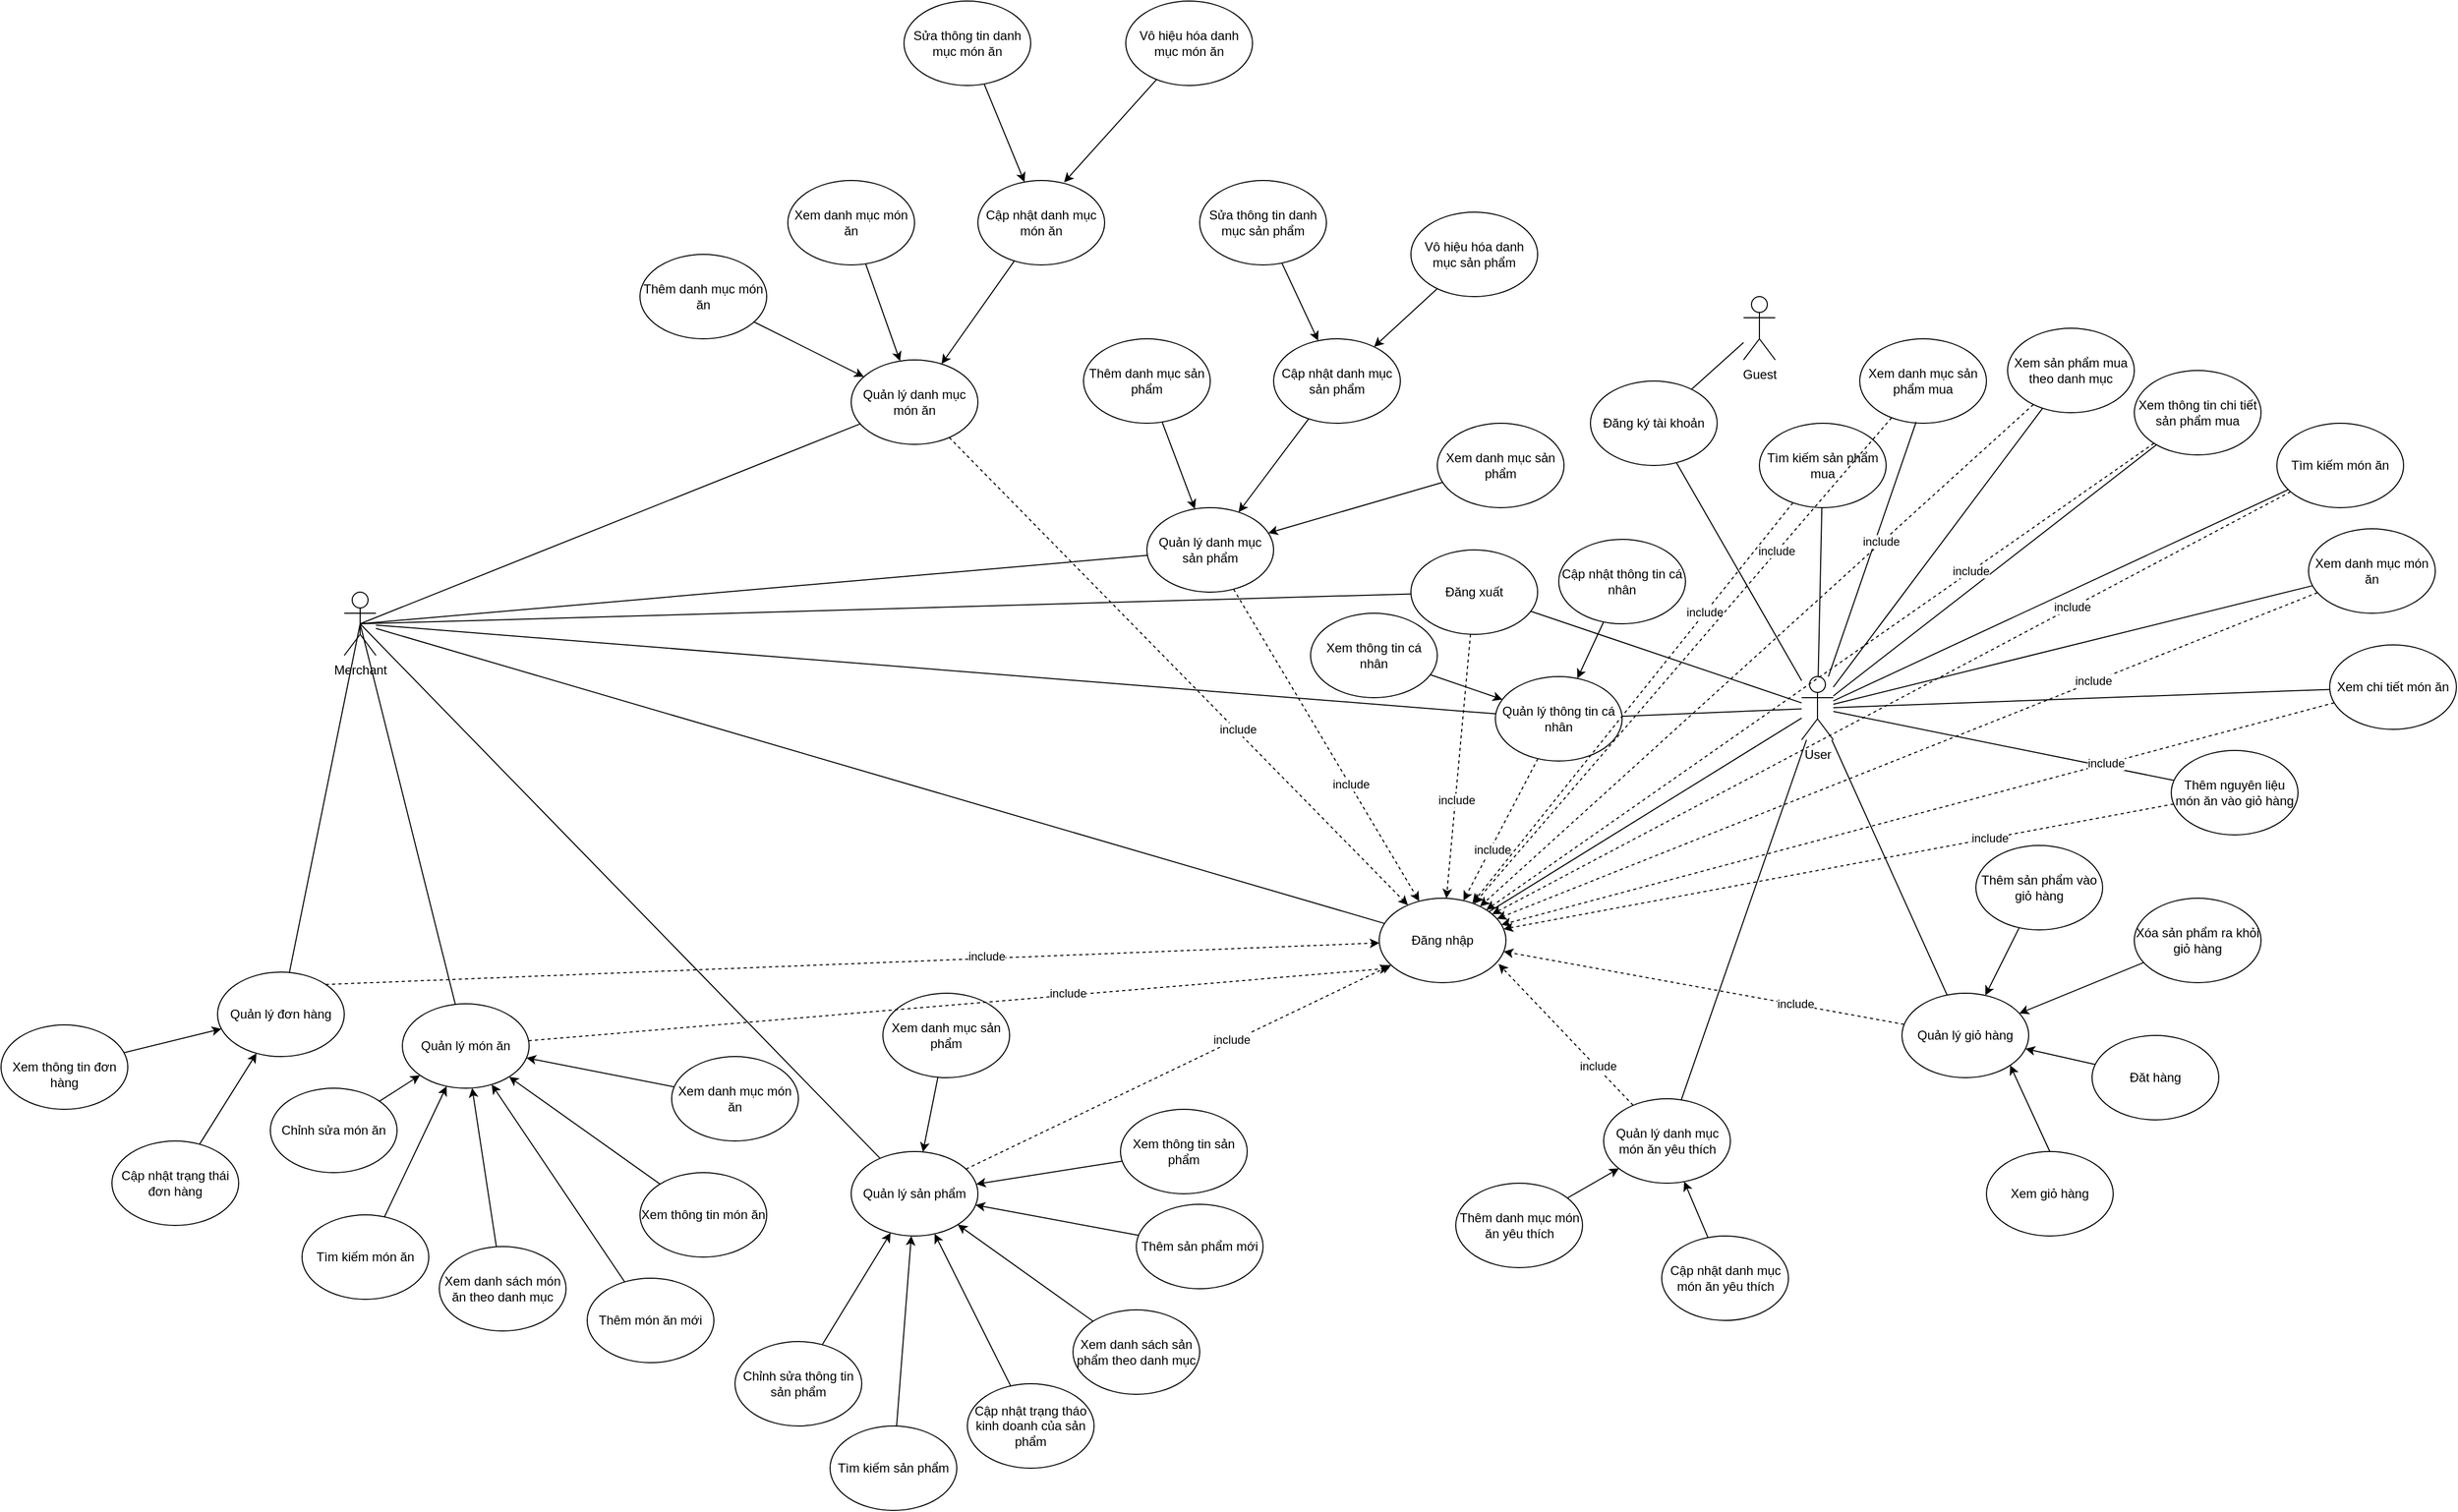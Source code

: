 <mxfile version="16.0.0" type="device"><diagram id="dLv-zvUapg1ErP5hRxUL" name="Page-1"><mxGraphModel dx="2333" dy="1916" grid="1" gridSize="10" guides="1" tooltips="1" connect="1" arrows="1" fold="1" page="1" pageScale="1" pageWidth="850" pageHeight="1100" math="0" shadow="0"><root><mxCell id="0"/><mxCell id="1" parent="0"/><mxCell id="MCOtNO1sKdTOLwMPds8Q-1" value="User" style="shape=umlActor;verticalLabelPosition=bottom;verticalAlign=top;html=1;outlineConnect=0;" vertex="1" parent="1"><mxGeometry x="1500" y="420" width="30" height="60" as="geometry"/></mxCell><mxCell id="MCOtNO1sKdTOLwMPds8Q-4" value="Guest" style="shape=umlActor;verticalLabelPosition=bottom;verticalAlign=top;html=1;outlineConnect=0;" vertex="1" parent="1"><mxGeometry x="1445" y="60" width="30" height="60" as="geometry"/></mxCell><mxCell id="MCOtNO1sKdTOLwMPds8Q-5" value="Merchant" style="shape=umlActor;verticalLabelPosition=bottom;verticalAlign=top;html=1;outlineConnect=0;" vertex="1" parent="1"><mxGeometry x="120" y="340" width="30" height="60" as="geometry"/></mxCell><mxCell id="MCOtNO1sKdTOLwMPds8Q-7" value="Đăng ký tài khoản" style="ellipse;whiteSpace=wrap;html=1;" vertex="1" parent="1"><mxGeometry x="1300" y="140" width="120" height="80" as="geometry"/></mxCell><mxCell id="MCOtNO1sKdTOLwMPds8Q-11" value="Đăng nhập" style="ellipse;whiteSpace=wrap;html=1;" vertex="1" parent="1"><mxGeometry x="1100" y="630" width="120" height="80" as="geometry"/></mxCell><mxCell id="MCOtNO1sKdTOLwMPds8Q-16" value="" style="endArrow=none;html=1;rounded=0;" edge="1" parent="1" source="MCOtNO1sKdTOLwMPds8Q-7" target="MCOtNO1sKdTOLwMPds8Q-4"><mxGeometry width="50" height="50" relative="1" as="geometry"><mxPoint x="1870" y="360" as="sourcePoint"/><mxPoint x="1920" y="310" as="targetPoint"/></mxGeometry></mxCell><mxCell id="MCOtNO1sKdTOLwMPds8Q-17" value="" style="endArrow=none;html=1;rounded=0;" edge="1" parent="1" source="MCOtNO1sKdTOLwMPds8Q-5" target="MCOtNO1sKdTOLwMPds8Q-11"><mxGeometry width="50" height="50" relative="1" as="geometry"><mxPoint x="360" y="510" as="sourcePoint"/><mxPoint x="410" y="460" as="targetPoint"/></mxGeometry></mxCell><mxCell id="MCOtNO1sKdTOLwMPds8Q-18" value="Quản lý danh mục sản phẩm" style="ellipse;whiteSpace=wrap;html=1;" vertex="1" parent="1"><mxGeometry x="880" y="260" width="120" height="80" as="geometry"/></mxCell><mxCell id="MCOtNO1sKdTOLwMPds8Q-19" value="" style="endArrow=none;html=1;rounded=0;exitX=0.5;exitY=0.5;exitDx=0;exitDy=0;exitPerimeter=0;" edge="1" parent="1" source="MCOtNO1sKdTOLwMPds8Q-5" target="MCOtNO1sKdTOLwMPds8Q-18"><mxGeometry width="50" height="50" relative="1" as="geometry"><mxPoint x="360" y="510" as="sourcePoint"/><mxPoint x="410" y="460" as="targetPoint"/></mxGeometry></mxCell><mxCell id="MCOtNO1sKdTOLwMPds8Q-20" value="Quản lý sản phẩm" style="ellipse;whiteSpace=wrap;html=1;" vertex="1" parent="1"><mxGeometry x="600" y="870" width="120" height="80" as="geometry"/></mxCell><mxCell id="MCOtNO1sKdTOLwMPds8Q-21" value="Quản lý danh mục món ăn" style="ellipse;whiteSpace=wrap;html=1;" vertex="1" parent="1"><mxGeometry x="600" y="120" width="120" height="80" as="geometry"/></mxCell><mxCell id="MCOtNO1sKdTOLwMPds8Q-22" value="Quản lý món ăn" style="ellipse;whiteSpace=wrap;html=1;" vertex="1" parent="1"><mxGeometry x="175" y="730" width="120" height="80" as="geometry"/></mxCell><mxCell id="MCOtNO1sKdTOLwMPds8Q-23" value="Quản lý đơn hàng" style="ellipse;whiteSpace=wrap;html=1;" vertex="1" parent="1"><mxGeometry y="700" width="120" height="80" as="geometry"/></mxCell><mxCell id="MCOtNO1sKdTOLwMPds8Q-24" value="" style="endArrow=none;html=1;rounded=0;entryX=0.5;entryY=0.5;entryDx=0;entryDy=0;entryPerimeter=0;" edge="1" parent="1" source="MCOtNO1sKdTOLwMPds8Q-22" target="MCOtNO1sKdTOLwMPds8Q-5"><mxGeometry width="50" height="50" relative="1" as="geometry"><mxPoint x="190" y="570" as="sourcePoint"/><mxPoint x="240" y="520" as="targetPoint"/></mxGeometry></mxCell><mxCell id="MCOtNO1sKdTOLwMPds8Q-25" value="" style="endArrow=none;html=1;rounded=0;entryX=0.5;entryY=0.5;entryDx=0;entryDy=0;entryPerimeter=0;" edge="1" parent="1" source="MCOtNO1sKdTOLwMPds8Q-23" target="MCOtNO1sKdTOLwMPds8Q-5"><mxGeometry width="50" height="50" relative="1" as="geometry"><mxPoint x="190" y="570" as="sourcePoint"/><mxPoint x="240" y="520" as="targetPoint"/></mxGeometry></mxCell><mxCell id="MCOtNO1sKdTOLwMPds8Q-26" value="" style="endArrow=none;html=1;rounded=0;entryX=0.5;entryY=0.5;entryDx=0;entryDy=0;entryPerimeter=0;" edge="1" parent="1" source="MCOtNO1sKdTOLwMPds8Q-21" target="MCOtNO1sKdTOLwMPds8Q-5"><mxGeometry width="50" height="50" relative="1" as="geometry"><mxPoint x="190" y="570" as="sourcePoint"/><mxPoint x="370" y="470" as="targetPoint"/></mxGeometry></mxCell><mxCell id="MCOtNO1sKdTOLwMPds8Q-27" value="" style="endArrow=none;html=1;rounded=0;entryX=0.5;entryY=0.5;entryDx=0;entryDy=0;entryPerimeter=0;" edge="1" parent="1" source="MCOtNO1sKdTOLwMPds8Q-20" target="MCOtNO1sKdTOLwMPds8Q-5"><mxGeometry width="50" height="50" relative="1" as="geometry"><mxPoint x="190" y="570" as="sourcePoint"/><mxPoint x="240" y="520" as="targetPoint"/></mxGeometry></mxCell><mxCell id="MCOtNO1sKdTOLwMPds8Q-28" value="Quản lý thông tin cá nhân" style="ellipse;whiteSpace=wrap;html=1;" vertex="1" parent="1"><mxGeometry x="1210" y="420" width="120" height="80" as="geometry"/></mxCell><mxCell id="MCOtNO1sKdTOLwMPds8Q-29" value="" style="endArrow=none;html=1;rounded=0;" edge="1" parent="1" source="MCOtNO1sKdTOLwMPds8Q-5" target="MCOtNO1sKdTOLwMPds8Q-28"><mxGeometry width="50" height="50" relative="1" as="geometry"><mxPoint x="230" y="600" as="sourcePoint"/><mxPoint x="280" y="550" as="targetPoint"/></mxGeometry></mxCell><mxCell id="MCOtNO1sKdTOLwMPds8Q-42" value="Thêm danh mục sản phẩm" style="ellipse;whiteSpace=wrap;html=1;" vertex="1" parent="1"><mxGeometry x="820" y="100" width="120" height="80" as="geometry"/></mxCell><mxCell id="MCOtNO1sKdTOLwMPds8Q-43" value="Cập nhật danh mục&lt;br&gt;sản phẩm" style="ellipse;whiteSpace=wrap;html=1;" vertex="1" parent="1"><mxGeometry x="1000" y="100" width="120" height="80" as="geometry"/></mxCell><mxCell id="MCOtNO1sKdTOLwMPds8Q-44" value="Xem danh mục sản phẩm" style="ellipse;whiteSpace=wrap;html=1;" vertex="1" parent="1"><mxGeometry x="1155" y="180" width="120" height="80" as="geometry"/></mxCell><mxCell id="MCOtNO1sKdTOLwMPds8Q-45" value="" style="endArrow=classic;html=1;rounded=0;" edge="1" parent="1" source="MCOtNO1sKdTOLwMPds8Q-42" target="MCOtNO1sKdTOLwMPds8Q-18"><mxGeometry width="50" height="50" relative="1" as="geometry"><mxPoint x="990" y="300" as="sourcePoint"/><mxPoint x="1040" y="250" as="targetPoint"/></mxGeometry></mxCell><mxCell id="MCOtNO1sKdTOLwMPds8Q-46" value="" style="endArrow=classic;html=1;rounded=0;" edge="1" parent="1" source="MCOtNO1sKdTOLwMPds8Q-43" target="MCOtNO1sKdTOLwMPds8Q-18"><mxGeometry width="50" height="50" relative="1" as="geometry"><mxPoint x="904.33" y="188.842" as="sourcePoint"/><mxPoint x="935.448" y="271.194" as="targetPoint"/></mxGeometry></mxCell><mxCell id="MCOtNO1sKdTOLwMPds8Q-47" value="" style="endArrow=classic;html=1;rounded=0;" edge="1" parent="1" source="MCOtNO1sKdTOLwMPds8Q-44" target="MCOtNO1sKdTOLwMPds8Q-18"><mxGeometry width="50" height="50" relative="1" as="geometry"><mxPoint x="1043.099" y="185.754" as="sourcePoint"/><mxPoint x="976.833" y="274.223" as="targetPoint"/></mxGeometry></mxCell><mxCell id="MCOtNO1sKdTOLwMPds8Q-48" value="Sửa thông tin danh mục sản phẩm" style="ellipse;whiteSpace=wrap;html=1;" vertex="1" parent="1"><mxGeometry x="930" y="-50" width="120" height="80" as="geometry"/></mxCell><mxCell id="MCOtNO1sKdTOLwMPds8Q-49" value="Vô hiệu hóa danh mục sản phẩm" style="ellipse;whiteSpace=wrap;html=1;" vertex="1" parent="1"><mxGeometry x="1130" y="-20" width="120" height="80" as="geometry"/></mxCell><mxCell id="MCOtNO1sKdTOLwMPds8Q-50" value="" style="endArrow=classic;html=1;rounded=0;" edge="1" parent="1" source="MCOtNO1sKdTOLwMPds8Q-48" target="MCOtNO1sKdTOLwMPds8Q-43"><mxGeometry width="50" height="50" relative="1" as="geometry"><mxPoint x="990" y="180" as="sourcePoint"/><mxPoint x="1040" y="130" as="targetPoint"/></mxGeometry></mxCell><mxCell id="MCOtNO1sKdTOLwMPds8Q-52" value="" style="endArrow=classic;html=1;rounded=0;" edge="1" parent="1" source="MCOtNO1sKdTOLwMPds8Q-49" target="MCOtNO1sKdTOLwMPds8Q-43"><mxGeometry width="50" height="50" relative="1" as="geometry"><mxPoint x="990" y="180" as="sourcePoint"/><mxPoint x="1040" y="130" as="targetPoint"/></mxGeometry></mxCell><mxCell id="MCOtNO1sKdTOLwMPds8Q-53" value="Thêm danh mục món ăn" style="ellipse;whiteSpace=wrap;html=1;" vertex="1" parent="1"><mxGeometry x="400" y="20" width="120" height="80" as="geometry"/></mxCell><mxCell id="MCOtNO1sKdTOLwMPds8Q-54" value="" style="endArrow=classic;html=1;rounded=0;" edge="1" parent="1" source="MCOtNO1sKdTOLwMPds8Q-53" target="MCOtNO1sKdTOLwMPds8Q-21"><mxGeometry width="50" height="50" relative="1" as="geometry"><mxPoint x="880" y="120" as="sourcePoint"/><mxPoint x="930" y="70" as="targetPoint"/></mxGeometry></mxCell><mxCell id="MCOtNO1sKdTOLwMPds8Q-55" value="Xem danh mục món ăn" style="ellipse;whiteSpace=wrap;html=1;" vertex="1" parent="1"><mxGeometry x="540" y="-50" width="120" height="80" as="geometry"/></mxCell><mxCell id="MCOtNO1sKdTOLwMPds8Q-56" value="" style="endArrow=classic;html=1;rounded=0;" edge="1" parent="1" source="MCOtNO1sKdTOLwMPds8Q-55" target="MCOtNO1sKdTOLwMPds8Q-21"><mxGeometry width="50" height="50" relative="1" as="geometry"><mxPoint x="880" y="120" as="sourcePoint"/><mxPoint x="930" y="70" as="targetPoint"/></mxGeometry></mxCell><mxCell id="MCOtNO1sKdTOLwMPds8Q-57" value="Cập nhật danh mục món ăn" style="ellipse;whiteSpace=wrap;html=1;" vertex="1" parent="1"><mxGeometry x="720" y="-50" width="120" height="80" as="geometry"/></mxCell><mxCell id="MCOtNO1sKdTOLwMPds8Q-58" value="" style="endArrow=classic;html=1;rounded=0;" edge="1" parent="1" source="MCOtNO1sKdTOLwMPds8Q-57" target="MCOtNO1sKdTOLwMPds8Q-21"><mxGeometry width="50" height="50" relative="1" as="geometry"><mxPoint x="880" y="120" as="sourcePoint"/><mxPoint x="930" y="70" as="targetPoint"/></mxGeometry></mxCell><mxCell id="MCOtNO1sKdTOLwMPds8Q-59" value="Sửa thông tin danh mục món ăn" style="ellipse;whiteSpace=wrap;html=1;" vertex="1" parent="1"><mxGeometry x="650" y="-220" width="120" height="80" as="geometry"/></mxCell><mxCell id="MCOtNO1sKdTOLwMPds8Q-60" value="Vô hiệu hóa danh mục món ăn" style="ellipse;whiteSpace=wrap;html=1;" vertex="1" parent="1"><mxGeometry x="860" y="-220" width="120" height="80" as="geometry"/></mxCell><mxCell id="MCOtNO1sKdTOLwMPds8Q-61" value="" style="endArrow=classic;html=1;rounded=0;" edge="1" parent="1" source="MCOtNO1sKdTOLwMPds8Q-59" target="MCOtNO1sKdTOLwMPds8Q-57"><mxGeometry width="50" height="50" relative="1" as="geometry"><mxPoint x="890" y="-30" as="sourcePoint"/><mxPoint x="940" y="-80" as="targetPoint"/></mxGeometry></mxCell><mxCell id="MCOtNO1sKdTOLwMPds8Q-62" value="" style="endArrow=classic;html=1;rounded=0;entryX=0.68;entryY=0.022;entryDx=0;entryDy=0;entryPerimeter=0;" edge="1" parent="1" source="MCOtNO1sKdTOLwMPds8Q-60" target="MCOtNO1sKdTOLwMPds8Q-57"><mxGeometry width="50" height="50" relative="1" as="geometry"><mxPoint x="890" y="-30" as="sourcePoint"/><mxPoint x="940" y="-80" as="targetPoint"/></mxGeometry></mxCell><mxCell id="MCOtNO1sKdTOLwMPds8Q-64" value="Xem thông tin cá nhân" style="ellipse;whiteSpace=wrap;html=1;" vertex="1" parent="1"><mxGeometry x="1035" y="360" width="120" height="80" as="geometry"/></mxCell><mxCell id="MCOtNO1sKdTOLwMPds8Q-65" value="Đăng xuất" style="ellipse;whiteSpace=wrap;html=1;" vertex="1" parent="1"><mxGeometry x="1130" y="300" width="120" height="80" as="geometry"/></mxCell><mxCell id="MCOtNO1sKdTOLwMPds8Q-66" value="" style="endArrow=none;html=1;rounded=0;entryX=0.5;entryY=0.5;entryDx=0;entryDy=0;entryPerimeter=0;" edge="1" parent="1" source="MCOtNO1sKdTOLwMPds8Q-65" target="MCOtNO1sKdTOLwMPds8Q-5"><mxGeometry width="50" height="50" relative="1" as="geometry"><mxPoint x="340" y="450" as="sourcePoint"/><mxPoint x="390" y="400" as="targetPoint"/></mxGeometry></mxCell><mxCell id="MCOtNO1sKdTOLwMPds8Q-68" value="" style="endArrow=classic;html=1;rounded=0;" edge="1" parent="1" source="MCOtNO1sKdTOLwMPds8Q-64" target="MCOtNO1sKdTOLwMPds8Q-28"><mxGeometry width="50" height="50" relative="1" as="geometry"><mxPoint x="340" y="210" as="sourcePoint"/><mxPoint x="390" y="160" as="targetPoint"/></mxGeometry></mxCell><mxCell id="MCOtNO1sKdTOLwMPds8Q-69" value="Cập nhật thông tin cá nhân" style="ellipse;whiteSpace=wrap;html=1;" vertex="1" parent="1"><mxGeometry x="1270" y="290" width="120" height="80" as="geometry"/></mxCell><mxCell id="MCOtNO1sKdTOLwMPds8Q-70" value="" style="endArrow=classic;html=1;rounded=0;" edge="1" parent="1" source="MCOtNO1sKdTOLwMPds8Q-69" target="MCOtNO1sKdTOLwMPds8Q-28"><mxGeometry width="50" height="50" relative="1" as="geometry"><mxPoint x="340" y="200" as="sourcePoint"/><mxPoint x="390" y="150" as="targetPoint"/></mxGeometry></mxCell><mxCell id="MCOtNO1sKdTOLwMPds8Q-72" value="Xem danh mục sản phẩm" style="ellipse;whiteSpace=wrap;html=1;" vertex="1" parent="1"><mxGeometry x="630" y="720" width="120" height="80" as="geometry"/></mxCell><mxCell id="MCOtNO1sKdTOLwMPds8Q-73" value="Xem danh sách sản phẩm theo danh mục" style="ellipse;whiteSpace=wrap;html=1;" vertex="1" parent="1"><mxGeometry x="810" y="1020" width="120" height="80" as="geometry"/></mxCell><mxCell id="MCOtNO1sKdTOLwMPds8Q-74" value="Thêm sản phẩm mới" style="ellipse;whiteSpace=wrap;html=1;" vertex="1" parent="1"><mxGeometry x="870" y="920" width="120" height="80" as="geometry"/></mxCell><mxCell id="MCOtNO1sKdTOLwMPds8Q-75" value="Tìm kiếm sản phẩm" style="ellipse;whiteSpace=wrap;html=1;" vertex="1" parent="1"><mxGeometry x="580" y="1130" width="120" height="80" as="geometry"/></mxCell><mxCell id="MCOtNO1sKdTOLwMPds8Q-76" value="Cập nhật trạng tháo kinh doanh của sản phẩm" style="ellipse;whiteSpace=wrap;html=1;" vertex="1" parent="1"><mxGeometry x="710" y="1090" width="120" height="80" as="geometry"/></mxCell><mxCell id="MCOtNO1sKdTOLwMPds8Q-77" value="Xem thông tin sản phẩm" style="ellipse;whiteSpace=wrap;html=1;" vertex="1" parent="1"><mxGeometry x="855" y="830" width="120" height="80" as="geometry"/></mxCell><mxCell id="MCOtNO1sKdTOLwMPds8Q-78" value="Chỉnh sửa thông tin sản phẩm" style="ellipse;whiteSpace=wrap;html=1;" vertex="1" parent="1"><mxGeometry x="490" y="1050" width="120" height="80" as="geometry"/></mxCell><mxCell id="MCOtNO1sKdTOLwMPds8Q-79" value="" style="endArrow=classic;html=1;rounded=0;" edge="1" parent="1" source="MCOtNO1sKdTOLwMPds8Q-78" target="MCOtNO1sKdTOLwMPds8Q-20"><mxGeometry width="50" height="50" relative="1" as="geometry"><mxPoint x="720" y="980" as="sourcePoint"/><mxPoint x="770" y="930" as="targetPoint"/></mxGeometry></mxCell><mxCell id="MCOtNO1sKdTOLwMPds8Q-80" value="" style="endArrow=classic;html=1;rounded=0;" edge="1" parent="1" source="MCOtNO1sKdTOLwMPds8Q-75" target="MCOtNO1sKdTOLwMPds8Q-20"><mxGeometry width="50" height="50" relative="1" as="geometry"><mxPoint x="720" y="980" as="sourcePoint"/><mxPoint x="770" y="930" as="targetPoint"/></mxGeometry></mxCell><mxCell id="MCOtNO1sKdTOLwMPds8Q-81" value="" style="endArrow=classic;html=1;rounded=0;" edge="1" parent="1" source="MCOtNO1sKdTOLwMPds8Q-76" target="MCOtNO1sKdTOLwMPds8Q-20"><mxGeometry width="50" height="50" relative="1" as="geometry"><mxPoint x="720" y="980" as="sourcePoint"/><mxPoint x="770" y="930" as="targetPoint"/></mxGeometry></mxCell><mxCell id="MCOtNO1sKdTOLwMPds8Q-82" value="" style="endArrow=classic;html=1;rounded=0;" edge="1" parent="1" source="MCOtNO1sKdTOLwMPds8Q-73" target="MCOtNO1sKdTOLwMPds8Q-20"><mxGeometry width="50" height="50" relative="1" as="geometry"><mxPoint x="720" y="980" as="sourcePoint"/><mxPoint x="770" y="930" as="targetPoint"/></mxGeometry></mxCell><mxCell id="MCOtNO1sKdTOLwMPds8Q-83" value="" style="endArrow=classic;html=1;rounded=0;" edge="1" parent="1" source="MCOtNO1sKdTOLwMPds8Q-74" target="MCOtNO1sKdTOLwMPds8Q-20"><mxGeometry width="50" height="50" relative="1" as="geometry"><mxPoint x="720" y="980" as="sourcePoint"/><mxPoint x="770" y="930" as="targetPoint"/></mxGeometry></mxCell><mxCell id="MCOtNO1sKdTOLwMPds8Q-84" value="" style="endArrow=classic;html=1;rounded=0;" edge="1" parent="1" source="MCOtNO1sKdTOLwMPds8Q-77" target="MCOtNO1sKdTOLwMPds8Q-20"><mxGeometry width="50" height="50" relative="1" as="geometry"><mxPoint x="720" y="980" as="sourcePoint"/><mxPoint x="770" y="930" as="targetPoint"/></mxGeometry></mxCell><mxCell id="MCOtNO1sKdTOLwMPds8Q-85" value="" style="endArrow=classic;html=1;rounded=0;" edge="1" parent="1" source="MCOtNO1sKdTOLwMPds8Q-72" target="MCOtNO1sKdTOLwMPds8Q-20"><mxGeometry width="50" height="50" relative="1" as="geometry"><mxPoint x="720" y="980" as="sourcePoint"/><mxPoint x="770" y="930" as="targetPoint"/></mxGeometry></mxCell><mxCell id="MCOtNO1sKdTOLwMPds8Q-86" value="Xem danh mục món ăn" style="ellipse;whiteSpace=wrap;html=1;" vertex="1" parent="1"><mxGeometry x="430" y="780" width="120" height="80" as="geometry"/></mxCell><mxCell id="MCOtNO1sKdTOLwMPds8Q-87" value="Xem thông tin món ăn" style="ellipse;whiteSpace=wrap;html=1;" vertex="1" parent="1"><mxGeometry x="400" y="890" width="120" height="80" as="geometry"/></mxCell><mxCell id="MCOtNO1sKdTOLwMPds8Q-88" value="Thêm món ăn mới" style="ellipse;whiteSpace=wrap;html=1;" vertex="1" parent="1"><mxGeometry x="350" y="990" width="120" height="80" as="geometry"/></mxCell><mxCell id="MCOtNO1sKdTOLwMPds8Q-89" value="Xem danh sách món ăn theo danh mục" style="ellipse;whiteSpace=wrap;html=1;" vertex="1" parent="1"><mxGeometry x="210" y="960" width="120" height="80" as="geometry"/></mxCell><mxCell id="MCOtNO1sKdTOLwMPds8Q-90" value="Tìm kiếm món ăn" style="ellipse;whiteSpace=wrap;html=1;" vertex="1" parent="1"><mxGeometry x="80" y="930" width="120" height="80" as="geometry"/></mxCell><mxCell id="MCOtNO1sKdTOLwMPds8Q-91" value="Chỉnh sửa món ăn" style="ellipse;whiteSpace=wrap;html=1;" vertex="1" parent="1"><mxGeometry x="50" y="810" width="120" height="80" as="geometry"/></mxCell><mxCell id="MCOtNO1sKdTOLwMPds8Q-92" value="" style="endArrow=classic;html=1;rounded=0;" edge="1" parent="1" source="MCOtNO1sKdTOLwMPds8Q-87" target="MCOtNO1sKdTOLwMPds8Q-22"><mxGeometry width="50" height="50" relative="1" as="geometry"><mxPoint x="560" y="870" as="sourcePoint"/><mxPoint x="610" y="820" as="targetPoint"/></mxGeometry></mxCell><mxCell id="MCOtNO1sKdTOLwMPds8Q-94" value="" style="endArrow=classic;html=1;rounded=0;" edge="1" parent="1" source="MCOtNO1sKdTOLwMPds8Q-89" target="MCOtNO1sKdTOLwMPds8Q-22"><mxGeometry width="50" height="50" relative="1" as="geometry"><mxPoint x="560" y="870" as="sourcePoint"/><mxPoint x="610" y="820" as="targetPoint"/></mxGeometry></mxCell><mxCell id="MCOtNO1sKdTOLwMPds8Q-95" value="" style="endArrow=classic;html=1;rounded=0;" edge="1" parent="1" source="MCOtNO1sKdTOLwMPds8Q-90" target="MCOtNO1sKdTOLwMPds8Q-22"><mxGeometry width="50" height="50" relative="1" as="geometry"><mxPoint x="560" y="870" as="sourcePoint"/><mxPoint x="610" y="820" as="targetPoint"/></mxGeometry></mxCell><mxCell id="MCOtNO1sKdTOLwMPds8Q-97" value="" style="endArrow=classic;html=1;rounded=0;" edge="1" parent="1" source="MCOtNO1sKdTOLwMPds8Q-91" target="MCOtNO1sKdTOLwMPds8Q-22"><mxGeometry width="50" height="50" relative="1" as="geometry"><mxPoint x="560" y="870" as="sourcePoint"/><mxPoint x="610" y="820" as="targetPoint"/></mxGeometry></mxCell><mxCell id="MCOtNO1sKdTOLwMPds8Q-98" value="" style="endArrow=classic;html=1;rounded=0;" edge="1" parent="1" source="MCOtNO1sKdTOLwMPds8Q-86" target="MCOtNO1sKdTOLwMPds8Q-22"><mxGeometry width="50" height="50" relative="1" as="geometry"><mxPoint x="440" y="930" as="sourcePoint"/><mxPoint x="610" y="820" as="targetPoint"/></mxGeometry></mxCell><mxCell id="MCOtNO1sKdTOLwMPds8Q-99" value="&lt;br&gt;Xem thông tin đơn hàng" style="ellipse;whiteSpace=wrap;html=1;" vertex="1" parent="1"><mxGeometry x="-205" y="750" width="120" height="80" as="geometry"/></mxCell><mxCell id="MCOtNO1sKdTOLwMPds8Q-100" value="Cập nhật trạng thái đơn hàng" style="ellipse;whiteSpace=wrap;html=1;" vertex="1" parent="1"><mxGeometry x="-100" y="860" width="120" height="80" as="geometry"/></mxCell><mxCell id="MCOtNO1sKdTOLwMPds8Q-103" value="" style="endArrow=classic;html=1;rounded=0;" edge="1" parent="1" source="MCOtNO1sKdTOLwMPds8Q-100" target="MCOtNO1sKdTOLwMPds8Q-23"><mxGeometry width="50" height="50" relative="1" as="geometry"><mxPoint x="360" y="860" as="sourcePoint"/><mxPoint x="410" y="810" as="targetPoint"/></mxGeometry></mxCell><mxCell id="MCOtNO1sKdTOLwMPds8Q-104" value="" style="endArrow=classic;html=1;rounded=0;" edge="1" parent="1" source="MCOtNO1sKdTOLwMPds8Q-99" target="MCOtNO1sKdTOLwMPds8Q-23"><mxGeometry width="50" height="50" relative="1" as="geometry"><mxPoint x="120" y="890" as="sourcePoint"/><mxPoint x="170" y="840" as="targetPoint"/></mxGeometry></mxCell><mxCell id="MCOtNO1sKdTOLwMPds8Q-105" value="" style="endArrow=classic;html=1;rounded=0;" edge="1" parent="1" source="MCOtNO1sKdTOLwMPds8Q-88" target="MCOtNO1sKdTOLwMPds8Q-22"><mxGeometry width="50" height="50" relative="1" as="geometry"><mxPoint x="860" y="530" as="sourcePoint"/><mxPoint x="910" y="480" as="targetPoint"/></mxGeometry></mxCell><mxCell id="MCOtNO1sKdTOLwMPds8Q-108" value="" style="endArrow=none;html=1;rounded=0;" edge="1" parent="1" source="MCOtNO1sKdTOLwMPds8Q-11" target="MCOtNO1sKdTOLwMPds8Q-1"><mxGeometry width="50" height="50" relative="1" as="geometry"><mxPoint x="1110" y="540" as="sourcePoint"/><mxPoint x="1160" y="490" as="targetPoint"/></mxGeometry></mxCell><mxCell id="MCOtNO1sKdTOLwMPds8Q-111" value="" style="endArrow=none;html=1;rounded=0;" edge="1" parent="1" source="MCOtNO1sKdTOLwMPds8Q-1" target="MCOtNO1sKdTOLwMPds8Q-65"><mxGeometry width="50" height="50" relative="1" as="geometry"><mxPoint x="1110" y="540" as="sourcePoint"/><mxPoint x="1160" y="490" as="targetPoint"/></mxGeometry></mxCell><mxCell id="MCOtNO1sKdTOLwMPds8Q-115" value="" style="endArrow=none;html=1;rounded=0;" edge="1" parent="1" source="MCOtNO1sKdTOLwMPds8Q-1" target="MCOtNO1sKdTOLwMPds8Q-7"><mxGeometry width="50" height="50" relative="1" as="geometry"><mxPoint x="1200" y="430" as="sourcePoint"/><mxPoint x="1250" y="380" as="targetPoint"/></mxGeometry></mxCell><mxCell id="MCOtNO1sKdTOLwMPds8Q-116" value="" style="endArrow=classic;html=1;rounded=0;dashed=1;" edge="1" parent="1" source="MCOtNO1sKdTOLwMPds8Q-18" target="MCOtNO1sKdTOLwMPds8Q-11"><mxGeometry width="50" height="50" relative="1" as="geometry"><mxPoint x="780" y="420" as="sourcePoint"/><mxPoint x="830" y="370" as="targetPoint"/></mxGeometry></mxCell><mxCell id="MCOtNO1sKdTOLwMPds8Q-117" value="include" style="edgeLabel;html=1;align=center;verticalAlign=middle;resizable=0;points=[];" vertex="1" connectable="0" parent="MCOtNO1sKdTOLwMPds8Q-116"><mxGeometry x="0.255" y="2" relative="1" as="geometry"><mxPoint x="-1" as="offset"/></mxGeometry></mxCell><mxCell id="MCOtNO1sKdTOLwMPds8Q-118" value="" style="endArrow=classic;html=1;rounded=0;dashed=1;" edge="1" parent="1" source="MCOtNO1sKdTOLwMPds8Q-21" target="MCOtNO1sKdTOLwMPds8Q-11"><mxGeometry width="50" height="50" relative="1" as="geometry"><mxPoint x="956.549" y="349.761" as="sourcePoint"/><mxPoint x="983.374" y="510.245" as="targetPoint"/></mxGeometry></mxCell><mxCell id="MCOtNO1sKdTOLwMPds8Q-119" value="include" style="edgeLabel;html=1;align=center;verticalAlign=middle;resizable=0;points=[];" vertex="1" connectable="0" parent="MCOtNO1sKdTOLwMPds8Q-118"><mxGeometry x="0.255" y="2" relative="1" as="geometry"><mxPoint x="-1" as="offset"/></mxGeometry></mxCell><mxCell id="MCOtNO1sKdTOLwMPds8Q-120" value="" style="endArrow=classic;html=1;rounded=0;dashed=1;" edge="1" parent="1" source="MCOtNO1sKdTOLwMPds8Q-28" target="MCOtNO1sKdTOLwMPds8Q-11"><mxGeometry width="50" height="50" relative="1" as="geometry"><mxPoint x="966.549" y="359.761" as="sourcePoint"/><mxPoint x="993.374" y="520.245" as="targetPoint"/></mxGeometry></mxCell><mxCell id="MCOtNO1sKdTOLwMPds8Q-121" value="include" style="edgeLabel;html=1;align=center;verticalAlign=middle;resizable=0;points=[];" vertex="1" connectable="0" parent="MCOtNO1sKdTOLwMPds8Q-120"><mxGeometry x="0.255" y="2" relative="1" as="geometry"><mxPoint x="-1" as="offset"/></mxGeometry></mxCell><mxCell id="MCOtNO1sKdTOLwMPds8Q-122" value="" style="endArrow=classic;html=1;rounded=0;dashed=1;exitX=1;exitY=0;exitDx=0;exitDy=0;" edge="1" parent="1" source="MCOtNO1sKdTOLwMPds8Q-23" target="MCOtNO1sKdTOLwMPds8Q-11"><mxGeometry width="50" height="50" relative="1" as="geometry"><mxPoint x="976.549" y="369.761" as="sourcePoint"/><mxPoint x="1003.374" y="530.245" as="targetPoint"/></mxGeometry></mxCell><mxCell id="MCOtNO1sKdTOLwMPds8Q-123" value="include" style="edgeLabel;html=1;align=center;verticalAlign=middle;resizable=0;points=[];" vertex="1" connectable="0" parent="MCOtNO1sKdTOLwMPds8Q-122"><mxGeometry x="0.255" y="2" relative="1" as="geometry"><mxPoint x="-1" as="offset"/></mxGeometry></mxCell><mxCell id="MCOtNO1sKdTOLwMPds8Q-124" value="" style="endArrow=classic;html=1;rounded=0;dashed=1;entryX=0.08;entryY=0.829;entryDx=0;entryDy=0;entryPerimeter=0;" edge="1" parent="1" source="MCOtNO1sKdTOLwMPds8Q-22" target="MCOtNO1sKdTOLwMPds8Q-11"><mxGeometry width="50" height="50" relative="1" as="geometry"><mxPoint x="986.549" y="379.761" as="sourcePoint"/><mxPoint x="960" y="570" as="targetPoint"/></mxGeometry></mxCell><mxCell id="MCOtNO1sKdTOLwMPds8Q-125" value="include" style="edgeLabel;html=1;align=center;verticalAlign=middle;resizable=0;points=[];" vertex="1" connectable="0" parent="MCOtNO1sKdTOLwMPds8Q-124"><mxGeometry x="0.255" y="2" relative="1" as="geometry"><mxPoint x="-1" as="offset"/></mxGeometry></mxCell><mxCell id="MCOtNO1sKdTOLwMPds8Q-126" value="" style="endArrow=classic;html=1;rounded=0;dashed=1;" edge="1" parent="1" source="MCOtNO1sKdTOLwMPds8Q-65" target="MCOtNO1sKdTOLwMPds8Q-11"><mxGeometry width="50" height="50" relative="1" as="geometry"><mxPoint x="996.549" y="389.761" as="sourcePoint"/><mxPoint x="1023.374" y="550.245" as="targetPoint"/></mxGeometry></mxCell><mxCell id="MCOtNO1sKdTOLwMPds8Q-127" value="include" style="edgeLabel;html=1;align=center;verticalAlign=middle;resizable=0;points=[];" vertex="1" connectable="0" parent="MCOtNO1sKdTOLwMPds8Q-126"><mxGeometry x="0.255" y="2" relative="1" as="geometry"><mxPoint x="-1" as="offset"/></mxGeometry></mxCell><mxCell id="MCOtNO1sKdTOLwMPds8Q-128" value="" style="endArrow=classic;html=1;rounded=0;dashed=1;" edge="1" parent="1" source="MCOtNO1sKdTOLwMPds8Q-20" target="MCOtNO1sKdTOLwMPds8Q-11"><mxGeometry width="50" height="50" relative="1" as="geometry"><mxPoint x="1006.549" y="399.761" as="sourcePoint"/><mxPoint x="1033.374" y="560.245" as="targetPoint"/></mxGeometry></mxCell><mxCell id="MCOtNO1sKdTOLwMPds8Q-129" value="include" style="edgeLabel;html=1;align=center;verticalAlign=middle;resizable=0;points=[];" vertex="1" connectable="0" parent="MCOtNO1sKdTOLwMPds8Q-128"><mxGeometry x="0.255" y="2" relative="1" as="geometry"><mxPoint x="-1" as="offset"/></mxGeometry></mxCell><mxCell id="MCOtNO1sKdTOLwMPds8Q-133" value="Quản lý danh mục món ăn yêu thích" style="ellipse;whiteSpace=wrap;html=1;" vertex="1" parent="1"><mxGeometry x="1312.5" y="820" width="120" height="80" as="geometry"/></mxCell><mxCell id="MCOtNO1sKdTOLwMPds8Q-134" value="Thêm danh mục món ăn yêu thích" style="ellipse;whiteSpace=wrap;html=1;" vertex="1" parent="1"><mxGeometry x="1172.5" y="900" width="120" height="80" as="geometry"/></mxCell><mxCell id="MCOtNO1sKdTOLwMPds8Q-135" value="Cập nhật danh mục món ăn yêu thích" style="ellipse;whiteSpace=wrap;html=1;" vertex="1" parent="1"><mxGeometry x="1367.5" y="950" width="120" height="80" as="geometry"/></mxCell><mxCell id="MCOtNO1sKdTOLwMPds8Q-136" value="" style="endArrow=none;html=1;rounded=0;" edge="1" parent="1" source="MCOtNO1sKdTOLwMPds8Q-133" target="MCOtNO1sKdTOLwMPds8Q-1"><mxGeometry width="50" height="50" relative="1" as="geometry"><mxPoint x="1140" y="730" as="sourcePoint"/><mxPoint x="1190" y="680" as="targetPoint"/></mxGeometry></mxCell><mxCell id="MCOtNO1sKdTOLwMPds8Q-137" value="" style="endArrow=classic;html=1;rounded=0;" edge="1" parent="1" source="MCOtNO1sKdTOLwMPds8Q-134" target="MCOtNO1sKdTOLwMPds8Q-133"><mxGeometry width="50" height="50" relative="1" as="geometry"><mxPoint x="1032.5" y="880" as="sourcePoint"/><mxPoint x="1082.5" y="830" as="targetPoint"/></mxGeometry></mxCell><mxCell id="MCOtNO1sKdTOLwMPds8Q-138" value="" style="endArrow=classic;html=1;rounded=0;" edge="1" parent="1" source="MCOtNO1sKdTOLwMPds8Q-135" target="MCOtNO1sKdTOLwMPds8Q-133"><mxGeometry width="50" height="50" relative="1" as="geometry"><mxPoint x="1032.5" y="880" as="sourcePoint"/><mxPoint x="1082.5" y="830" as="targetPoint"/></mxGeometry></mxCell><mxCell id="MCOtNO1sKdTOLwMPds8Q-139" value="Quản lý giỏ hàng" style="ellipse;whiteSpace=wrap;html=1;" vertex="1" parent="1"><mxGeometry x="1595" y="720" width="120" height="80" as="geometry"/></mxCell><mxCell id="MCOtNO1sKdTOLwMPds8Q-140" value="" style="endArrow=none;html=1;rounded=0;" edge="1" parent="1" source="MCOtNO1sKdTOLwMPds8Q-1" target="MCOtNO1sKdTOLwMPds8Q-139"><mxGeometry width="50" height="50" relative="1" as="geometry"><mxPoint x="1550" y="730" as="sourcePoint"/><mxPoint x="1600" y="680" as="targetPoint"/></mxGeometry></mxCell><mxCell id="MCOtNO1sKdTOLwMPds8Q-141" value="Thêm sản phẩm vào giỏ hàng" style="ellipse;whiteSpace=wrap;html=1;" vertex="1" parent="1"><mxGeometry x="1665" y="580" width="120" height="80" as="geometry"/></mxCell><mxCell id="MCOtNO1sKdTOLwMPds8Q-142" value="Xóa sản phẩm ra khỏi giỏ hàng" style="ellipse;whiteSpace=wrap;html=1;" vertex="1" parent="1"><mxGeometry x="1815" y="630" width="120" height="80" as="geometry"/></mxCell><mxCell id="MCOtNO1sKdTOLwMPds8Q-143" value="Đăt hàng" style="ellipse;whiteSpace=wrap;html=1;" vertex="1" parent="1"><mxGeometry x="1775" y="760" width="120" height="80" as="geometry"/></mxCell><mxCell id="MCOtNO1sKdTOLwMPds8Q-144" value="Xem giỏ hàng" style="ellipse;whiteSpace=wrap;html=1;" vertex="1" parent="1"><mxGeometry x="1675" y="870" width="120" height="80" as="geometry"/></mxCell><mxCell id="MCOtNO1sKdTOLwMPds8Q-145" value="" style="endArrow=classic;html=1;rounded=0;" edge="1" parent="1" source="MCOtNO1sKdTOLwMPds8Q-141" target="MCOtNO1sKdTOLwMPds8Q-139"><mxGeometry width="50" height="50" relative="1" as="geometry"><mxPoint x="1495" y="860" as="sourcePoint"/><mxPoint x="1545" y="810" as="targetPoint"/></mxGeometry></mxCell><mxCell id="MCOtNO1sKdTOLwMPds8Q-147" value="" style="endArrow=classic;html=1;rounded=0;" edge="1" parent="1" source="MCOtNO1sKdTOLwMPds8Q-142" target="MCOtNO1sKdTOLwMPds8Q-139"><mxGeometry width="50" height="50" relative="1" as="geometry"><mxPoint x="1716.026" y="667.947" as="sourcePoint"/><mxPoint x="1683.83" y="732.021" as="targetPoint"/></mxGeometry></mxCell><mxCell id="MCOtNO1sKdTOLwMPds8Q-148" value="" style="endArrow=classic;html=1;rounded=0;" edge="1" parent="1" source="MCOtNO1sKdTOLwMPds8Q-143" target="MCOtNO1sKdTOLwMPds8Q-139"><mxGeometry width="50" height="50" relative="1" as="geometry"><mxPoint x="1726.026" y="677.947" as="sourcePoint"/><mxPoint x="1693.83" y="742.021" as="targetPoint"/></mxGeometry></mxCell><mxCell id="MCOtNO1sKdTOLwMPds8Q-149" value="" style="endArrow=classic;html=1;rounded=0;exitX=0.5;exitY=0;exitDx=0;exitDy=0;entryX=1;entryY=1;entryDx=0;entryDy=0;" edge="1" parent="1" source="MCOtNO1sKdTOLwMPds8Q-144" target="MCOtNO1sKdTOLwMPds8Q-139"><mxGeometry width="50" height="50" relative="1" as="geometry"><mxPoint x="1736.026" y="687.947" as="sourcePoint"/><mxPoint x="1703.83" y="752.021" as="targetPoint"/></mxGeometry></mxCell><mxCell id="MCOtNO1sKdTOLwMPds8Q-153" value="" style="endArrow=none;html=1;rounded=0;" edge="1" parent="1" source="MCOtNO1sKdTOLwMPds8Q-28" target="MCOtNO1sKdTOLwMPds8Q-1"><mxGeometry width="50" height="50" relative="1" as="geometry"><mxPoint x="1300" y="410" as="sourcePoint"/><mxPoint x="1350" y="360" as="targetPoint"/></mxGeometry></mxCell><mxCell id="MCOtNO1sKdTOLwMPds8Q-154" value="Tìm kiếm sản phẩm mua" style="ellipse;whiteSpace=wrap;html=1;" vertex="1" parent="1"><mxGeometry x="1460" y="180" width="120" height="80" as="geometry"/></mxCell><mxCell id="MCOtNO1sKdTOLwMPds8Q-155" value="Xem danh mục sản phẩm mua&lt;span style=&quot;color: rgba(0 , 0 , 0 , 0) ; font-family: monospace ; font-size: 0px&quot;&gt;%3CmxGraphModel%3E%3Croot%3E%3CmxCell%20id%3D%220%22%2F%3E%3CmxCell%20id%3D%221%22%20parent%3D%220%22%2F%3E%3CmxCell%20id%3D%222%22%20value%3D%22%22%20style%3D%22ellipse%3BwhiteSpace%3Dwrap%3Bhtml%3D1%3B%22%20vertex%3D%221%22%20parent%3D%221%22%3E%3CmxGeometry%20x%3D%221570%22%20y%3D%22130%22%20width%3D%22120%22%20height%3D%2280%22%20as%3D%22geometry%22%2F%3E%3C%2FmxCell%3E%3C%2Froot%3E%3C%2FmxGraphModel%3E&lt;/span&gt;" style="ellipse;whiteSpace=wrap;html=1;" vertex="1" parent="1"><mxGeometry x="1555" y="100" width="120" height="80" as="geometry"/></mxCell><mxCell id="MCOtNO1sKdTOLwMPds8Q-156" value="Xem sản phẩm mua theo danh mục" style="ellipse;whiteSpace=wrap;html=1;" vertex="1" parent="1"><mxGeometry x="1695" y="90" width="120" height="80" as="geometry"/></mxCell><mxCell id="MCOtNO1sKdTOLwMPds8Q-157" value="Xem thông tin chi tiết sản phẩm mua" style="ellipse;whiteSpace=wrap;html=1;" vertex="1" parent="1"><mxGeometry x="1815" y="130" width="120" height="80" as="geometry"/></mxCell><mxCell id="MCOtNO1sKdTOLwMPds8Q-158" value="" style="endArrow=none;html=1;rounded=0;" edge="1" parent="1" source="MCOtNO1sKdTOLwMPds8Q-1" target="MCOtNO1sKdTOLwMPds8Q-154"><mxGeometry width="50" height="50" relative="1" as="geometry"><mxPoint x="1610" y="310" as="sourcePoint"/><mxPoint x="1660" y="260" as="targetPoint"/></mxGeometry></mxCell><mxCell id="MCOtNO1sKdTOLwMPds8Q-159" value="" style="endArrow=none;html=1;rounded=0;entryX=0.445;entryY=0.985;entryDx=0;entryDy=0;entryPerimeter=0;" edge="1" parent="1" source="MCOtNO1sKdTOLwMPds8Q-1" target="MCOtNO1sKdTOLwMPds8Q-155"><mxGeometry width="50" height="50" relative="1" as="geometry"><mxPoint x="1590" y="470" as="sourcePoint"/><mxPoint x="1640" y="420" as="targetPoint"/></mxGeometry></mxCell><mxCell id="MCOtNO1sKdTOLwMPds8Q-160" value="" style="endArrow=none;html=1;rounded=0;" edge="1" parent="1" source="MCOtNO1sKdTOLwMPds8Q-1" target="MCOtNO1sKdTOLwMPds8Q-156"><mxGeometry width="50" height="50" relative="1" as="geometry"><mxPoint x="1590" y="470" as="sourcePoint"/><mxPoint x="1640" y="420" as="targetPoint"/></mxGeometry></mxCell><mxCell id="MCOtNO1sKdTOLwMPds8Q-161" value="" style="endArrow=none;html=1;rounded=0;" edge="1" parent="1" source="MCOtNO1sKdTOLwMPds8Q-1" target="MCOtNO1sKdTOLwMPds8Q-157"><mxGeometry width="50" height="50" relative="1" as="geometry"><mxPoint x="1590" y="470" as="sourcePoint"/><mxPoint x="1640" y="420" as="targetPoint"/></mxGeometry></mxCell><mxCell id="MCOtNO1sKdTOLwMPds8Q-162" value="Tìm kiếm món ăn" style="ellipse;whiteSpace=wrap;html=1;" vertex="1" parent="1"><mxGeometry x="1950" y="180" width="120" height="80" as="geometry"/></mxCell><mxCell id="MCOtNO1sKdTOLwMPds8Q-163" value="Xem danh mục món ăn" style="ellipse;whiteSpace=wrap;html=1;" vertex="1" parent="1"><mxGeometry x="1980" y="280" width="120" height="80" as="geometry"/></mxCell><mxCell id="MCOtNO1sKdTOLwMPds8Q-164" value="Xem chi tiết món ăn" style="ellipse;whiteSpace=wrap;html=1;" vertex="1" parent="1"><mxGeometry x="2000" y="390" width="120" height="80" as="geometry"/></mxCell><mxCell id="MCOtNO1sKdTOLwMPds8Q-165" value="Thêm nguyên liệu món ăn vào giỏ hàng" style="ellipse;whiteSpace=wrap;html=1;" vertex="1" parent="1"><mxGeometry x="1850" y="490" width="120" height="80" as="geometry"/></mxCell><mxCell id="MCOtNO1sKdTOLwMPds8Q-166" value="" style="endArrow=none;html=1;rounded=0;" edge="1" parent="1" source="MCOtNO1sKdTOLwMPds8Q-1" target="MCOtNO1sKdTOLwMPds8Q-162"><mxGeometry width="50" height="50" relative="1" as="geometry"><mxPoint x="1740" y="370" as="sourcePoint"/><mxPoint x="1790" y="320" as="targetPoint"/></mxGeometry></mxCell><mxCell id="MCOtNO1sKdTOLwMPds8Q-167" value="" style="endArrow=none;html=1;rounded=0;" edge="1" parent="1" source="MCOtNO1sKdTOLwMPds8Q-1" target="MCOtNO1sKdTOLwMPds8Q-163"><mxGeometry width="50" height="50" relative="1" as="geometry"><mxPoint x="1740" y="370" as="sourcePoint"/><mxPoint x="1790" y="320" as="targetPoint"/></mxGeometry></mxCell><mxCell id="MCOtNO1sKdTOLwMPds8Q-168" value="" style="endArrow=none;html=1;rounded=0;" edge="1" parent="1" source="MCOtNO1sKdTOLwMPds8Q-1" target="MCOtNO1sKdTOLwMPds8Q-164"><mxGeometry width="50" height="50" relative="1" as="geometry"><mxPoint x="1740" y="370" as="sourcePoint"/><mxPoint x="1790" y="320" as="targetPoint"/></mxGeometry></mxCell><mxCell id="MCOtNO1sKdTOLwMPds8Q-169" value="" style="endArrow=none;html=1;rounded=0;" edge="1" parent="1" source="MCOtNO1sKdTOLwMPds8Q-1" target="MCOtNO1sKdTOLwMPds8Q-165"><mxGeometry width="50" height="50" relative="1" as="geometry"><mxPoint x="1740" y="370" as="sourcePoint"/><mxPoint x="1790" y="320" as="targetPoint"/></mxGeometry></mxCell><mxCell id="MCOtNO1sKdTOLwMPds8Q-170" value="" style="endArrow=classic;html=1;rounded=0;dashed=1;" edge="1" parent="1" source="MCOtNO1sKdTOLwMPds8Q-154" target="MCOtNO1sKdTOLwMPds8Q-11"><mxGeometry width="50" height="50" relative="1" as="geometry"><mxPoint x="1180" y="380" as="sourcePoint"/><mxPoint x="1230" y="330" as="targetPoint"/></mxGeometry></mxCell><mxCell id="MCOtNO1sKdTOLwMPds8Q-171" value="include" style="edgeLabel;html=1;align=center;verticalAlign=middle;resizable=0;points=[];" vertex="1" connectable="0" parent="MCOtNO1sKdTOLwMPds8Q-170"><mxGeometry x="-0.452" y="-1" relative="1" as="geometry"><mxPoint as="offset"/></mxGeometry></mxCell><mxCell id="MCOtNO1sKdTOLwMPds8Q-172" value="" style="endArrow=classic;html=1;rounded=0;dashed=1;" edge="1" parent="1" source="MCOtNO1sKdTOLwMPds8Q-155" target="MCOtNO1sKdTOLwMPds8Q-11"><mxGeometry width="50" height="50" relative="1" as="geometry"><mxPoint x="1501.124" y="265.063" as="sourcePoint"/><mxPoint x="1228.915" y="594.951" as="targetPoint"/></mxGeometry></mxCell><mxCell id="MCOtNO1sKdTOLwMPds8Q-173" value="include" style="edgeLabel;html=1;align=center;verticalAlign=middle;resizable=0;points=[];" vertex="1" connectable="0" parent="MCOtNO1sKdTOLwMPds8Q-172"><mxGeometry x="-0.452" y="-1" relative="1" as="geometry"><mxPoint as="offset"/></mxGeometry></mxCell><mxCell id="MCOtNO1sKdTOLwMPds8Q-174" value="" style="endArrow=classic;html=1;rounded=0;dashed=1;" edge="1" parent="1" source="MCOtNO1sKdTOLwMPds8Q-156" target="MCOtNO1sKdTOLwMPds8Q-11"><mxGeometry width="50" height="50" relative="1" as="geometry"><mxPoint x="1511.124" y="275.063" as="sourcePoint"/><mxPoint x="1238.915" y="604.951" as="targetPoint"/></mxGeometry></mxCell><mxCell id="MCOtNO1sKdTOLwMPds8Q-175" value="include" style="edgeLabel;html=1;align=center;verticalAlign=middle;resizable=0;points=[];" vertex="1" connectable="0" parent="MCOtNO1sKdTOLwMPds8Q-174"><mxGeometry x="-0.452" y="-1" relative="1" as="geometry"><mxPoint as="offset"/></mxGeometry></mxCell><mxCell id="MCOtNO1sKdTOLwMPds8Q-176" value="" style="endArrow=classic;html=1;rounded=0;dashed=1;" edge="1" parent="1" source="MCOtNO1sKdTOLwMPds8Q-157" target="MCOtNO1sKdTOLwMPds8Q-11"><mxGeometry width="50" height="50" relative="1" as="geometry"><mxPoint x="1521.124" y="285.063" as="sourcePoint"/><mxPoint x="1248.915" y="614.951" as="targetPoint"/></mxGeometry></mxCell><mxCell id="MCOtNO1sKdTOLwMPds8Q-177" value="include" style="edgeLabel;html=1;align=center;verticalAlign=middle;resizable=0;points=[];" vertex="1" connectable="0" parent="MCOtNO1sKdTOLwMPds8Q-176"><mxGeometry x="-0.452" y="-1" relative="1" as="geometry"><mxPoint as="offset"/></mxGeometry></mxCell><mxCell id="MCOtNO1sKdTOLwMPds8Q-178" value="" style="endArrow=classic;html=1;rounded=0;dashed=1;" edge="1" parent="1" source="MCOtNO1sKdTOLwMPds8Q-162" target="MCOtNO1sKdTOLwMPds8Q-11"><mxGeometry width="50" height="50" relative="1" as="geometry"><mxPoint x="1531.124" y="295.063" as="sourcePoint"/><mxPoint x="1258.915" y="624.951" as="targetPoint"/></mxGeometry></mxCell><mxCell id="MCOtNO1sKdTOLwMPds8Q-179" value="include" style="edgeLabel;html=1;align=center;verticalAlign=middle;resizable=0;points=[];" vertex="1" connectable="0" parent="MCOtNO1sKdTOLwMPds8Q-178"><mxGeometry x="-0.452" y="-1" relative="1" as="geometry"><mxPoint as="offset"/></mxGeometry></mxCell><mxCell id="MCOtNO1sKdTOLwMPds8Q-180" value="" style="endArrow=classic;html=1;rounded=0;dashed=1;" edge="1" parent="1" source="MCOtNO1sKdTOLwMPds8Q-163" target="MCOtNO1sKdTOLwMPds8Q-11"><mxGeometry width="50" height="50" relative="1" as="geometry"><mxPoint x="1541.124" y="305.063" as="sourcePoint"/><mxPoint x="1268.915" y="634.951" as="targetPoint"/></mxGeometry></mxCell><mxCell id="MCOtNO1sKdTOLwMPds8Q-181" value="include" style="edgeLabel;html=1;align=center;verticalAlign=middle;resizable=0;points=[];" vertex="1" connectable="0" parent="MCOtNO1sKdTOLwMPds8Q-180"><mxGeometry x="-0.452" y="-1" relative="1" as="geometry"><mxPoint as="offset"/></mxGeometry></mxCell><mxCell id="MCOtNO1sKdTOLwMPds8Q-182" value="" style="endArrow=classic;html=1;rounded=0;dashed=1;" edge="1" parent="1" source="MCOtNO1sKdTOLwMPds8Q-164" target="MCOtNO1sKdTOLwMPds8Q-11"><mxGeometry width="50" height="50" relative="1" as="geometry"><mxPoint x="1551.124" y="315.063" as="sourcePoint"/><mxPoint x="1278.915" y="644.951" as="targetPoint"/></mxGeometry></mxCell><mxCell id="MCOtNO1sKdTOLwMPds8Q-183" value="include" style="edgeLabel;html=1;align=center;verticalAlign=middle;resizable=0;points=[];" vertex="1" connectable="0" parent="MCOtNO1sKdTOLwMPds8Q-182"><mxGeometry x="-0.452" y="-1" relative="1" as="geometry"><mxPoint as="offset"/></mxGeometry></mxCell><mxCell id="MCOtNO1sKdTOLwMPds8Q-184" value="" style="endArrow=classic;html=1;rounded=0;dashed=1;" edge="1" parent="1" source="MCOtNO1sKdTOLwMPds8Q-165" target="MCOtNO1sKdTOLwMPds8Q-11"><mxGeometry width="50" height="50" relative="1" as="geometry"><mxPoint x="1561.124" y="325.063" as="sourcePoint"/><mxPoint x="1288.915" y="654.951" as="targetPoint"/></mxGeometry></mxCell><mxCell id="MCOtNO1sKdTOLwMPds8Q-185" value="include" style="edgeLabel;html=1;align=center;verticalAlign=middle;resizable=0;points=[];" vertex="1" connectable="0" parent="MCOtNO1sKdTOLwMPds8Q-184"><mxGeometry x="-0.452" y="-1" relative="1" as="geometry"><mxPoint as="offset"/></mxGeometry></mxCell><mxCell id="MCOtNO1sKdTOLwMPds8Q-186" value="" style="endArrow=classic;html=1;rounded=0;dashed=1;entryX=0.942;entryY=0.779;entryDx=0;entryDy=0;entryPerimeter=0;" edge="1" parent="1" source="MCOtNO1sKdTOLwMPds8Q-133" target="MCOtNO1sKdTOLwMPds8Q-11"><mxGeometry width="50" height="50" relative="1" as="geometry"><mxPoint x="1571.124" y="335.063" as="sourcePoint"/><mxPoint x="1298.915" y="664.951" as="targetPoint"/></mxGeometry></mxCell><mxCell id="MCOtNO1sKdTOLwMPds8Q-187" value="include" style="edgeLabel;html=1;align=center;verticalAlign=middle;resizable=0;points=[];" vertex="1" connectable="0" parent="MCOtNO1sKdTOLwMPds8Q-186"><mxGeometry x="-0.452" y="-1" relative="1" as="geometry"><mxPoint as="offset"/></mxGeometry></mxCell><mxCell id="MCOtNO1sKdTOLwMPds8Q-188" value="" style="endArrow=classic;html=1;rounded=0;dashed=1;" edge="1" parent="1" source="MCOtNO1sKdTOLwMPds8Q-139" target="MCOtNO1sKdTOLwMPds8Q-11"><mxGeometry width="50" height="50" relative="1" as="geometry"><mxPoint x="1581.124" y="345.063" as="sourcePoint"/><mxPoint x="1308.915" y="674.951" as="targetPoint"/></mxGeometry></mxCell><mxCell id="MCOtNO1sKdTOLwMPds8Q-189" value="include" style="edgeLabel;html=1;align=center;verticalAlign=middle;resizable=0;points=[];" vertex="1" connectable="0" parent="MCOtNO1sKdTOLwMPds8Q-188"><mxGeometry x="-0.452" y="-1" relative="1" as="geometry"><mxPoint as="offset"/></mxGeometry></mxCell></root></mxGraphModel></diagram></mxfile>